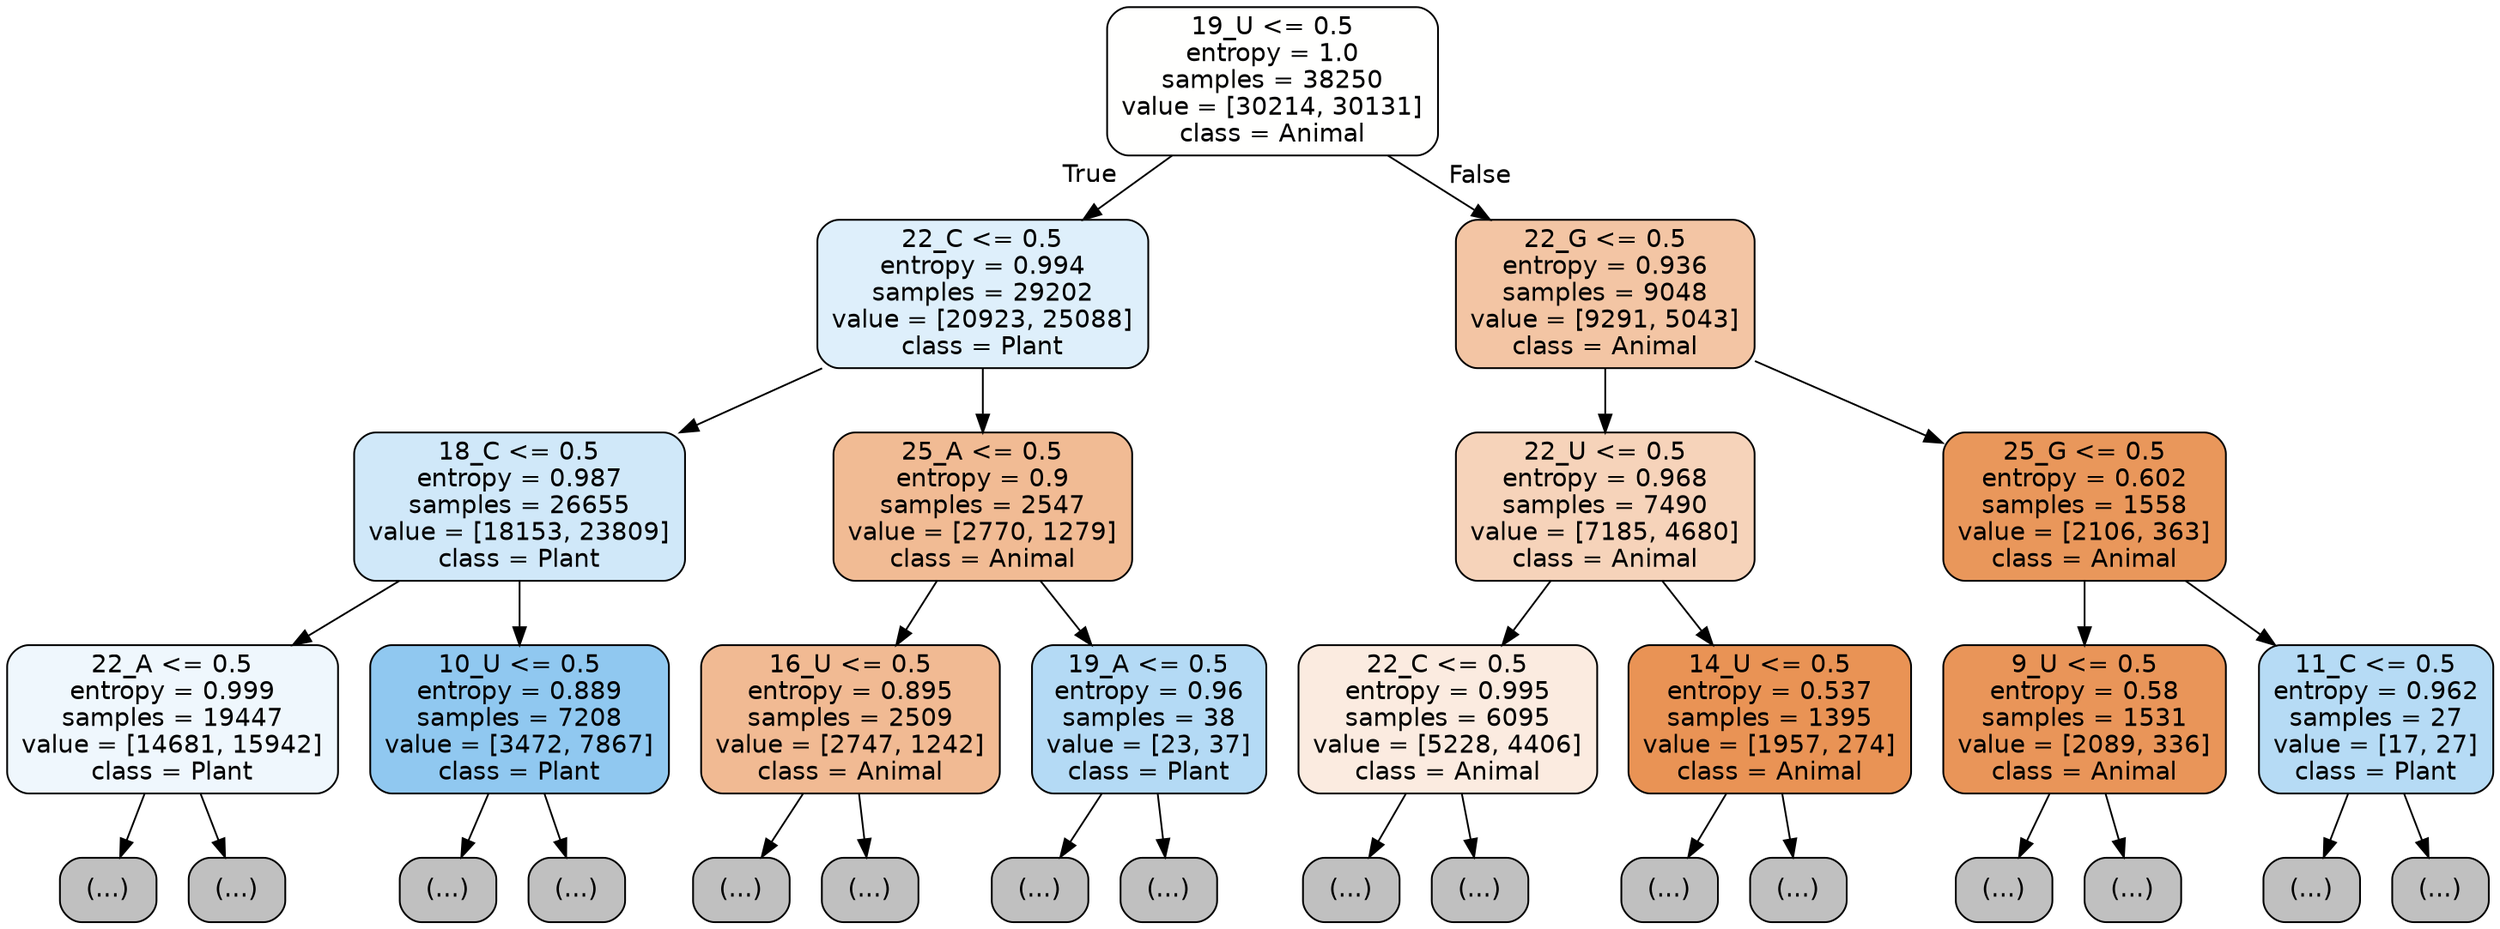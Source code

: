 digraph Tree {
node [shape=box, style="filled, rounded", color="black", fontname="helvetica"] ;
edge [fontname="helvetica"] ;
0 [label="19_U <= 0.5\nentropy = 1.0\nsamples = 38250\nvalue = [30214, 30131]\nclass = Animal", fillcolor="#fffffe"] ;
1 [label="22_C <= 0.5\nentropy = 0.994\nsamples = 29202\nvalue = [20923, 25088]\nclass = Plant", fillcolor="#deeffb"] ;
0 -> 1 [labeldistance=2.5, labelangle=45, headlabel="True"] ;
2 [label="18_C <= 0.5\nentropy = 0.987\nsamples = 26655\nvalue = [18153, 23809]\nclass = Plant", fillcolor="#d0e8f9"] ;
1 -> 2 ;
3 [label="22_A <= 0.5\nentropy = 0.999\nsamples = 19447\nvalue = [14681, 15942]\nclass = Plant", fillcolor="#eff7fd"] ;
2 -> 3 ;
4 [label="(...)", fillcolor="#C0C0C0"] ;
3 -> 4 ;
7535 [label="(...)", fillcolor="#C0C0C0"] ;
3 -> 7535 ;
8602 [label="10_U <= 0.5\nentropy = 0.889\nsamples = 7208\nvalue = [3472, 7867]\nclass = Plant", fillcolor="#90c8f0"] ;
2 -> 8602 ;
8603 [label="(...)", fillcolor="#C0C0C0"] ;
8602 -> 8603 ;
10418 [label="(...)", fillcolor="#C0C0C0"] ;
8602 -> 10418 ;
11045 [label="25_A <= 0.5\nentropy = 0.9\nsamples = 2547\nvalue = [2770, 1279]\nclass = Animal", fillcolor="#f1bb94"] ;
1 -> 11045 ;
11046 [label="16_U <= 0.5\nentropy = 0.895\nsamples = 2509\nvalue = [2747, 1242]\nclass = Animal", fillcolor="#f1ba93"] ;
11045 -> 11046 ;
11047 [label="(...)", fillcolor="#C0C0C0"] ;
11046 -> 11047 ;
11970 [label="(...)", fillcolor="#C0C0C0"] ;
11046 -> 11970 ;
12373 [label="19_A <= 0.5\nentropy = 0.96\nsamples = 38\nvalue = [23, 37]\nclass = Plant", fillcolor="#b4daf5"] ;
11045 -> 12373 ;
12374 [label="(...)", fillcolor="#C0C0C0"] ;
12373 -> 12374 ;
12391 [label="(...)", fillcolor="#C0C0C0"] ;
12373 -> 12391 ;
12396 [label="22_G <= 0.5\nentropy = 0.936\nsamples = 9048\nvalue = [9291, 5043]\nclass = Animal", fillcolor="#f3c5a4"] ;
0 -> 12396 [labeldistance=2.5, labelangle=-45, headlabel="False"] ;
12397 [label="22_U <= 0.5\nentropy = 0.968\nsamples = 7490\nvalue = [7185, 4680]\nclass = Animal", fillcolor="#f6d3ba"] ;
12396 -> 12397 ;
12398 [label="22_C <= 0.5\nentropy = 0.995\nsamples = 6095\nvalue = [5228, 4406]\nclass = Animal", fillcolor="#fbebe0"] ;
12397 -> 12398 ;
12399 [label="(...)", fillcolor="#C0C0C0"] ;
12398 -> 12399 ;
15184 [label="(...)", fillcolor="#C0C0C0"] ;
12398 -> 15184 ;
15673 [label="14_U <= 0.5\nentropy = 0.537\nsamples = 1395\nvalue = [1957, 274]\nclass = Animal", fillcolor="#e99355"] ;
12397 -> 15673 ;
15674 [label="(...)", fillcolor="#C0C0C0"] ;
15673 -> 15674 ;
15963 [label="(...)", fillcolor="#C0C0C0"] ;
15673 -> 15963 ;
16130 [label="25_G <= 0.5\nentropy = 0.602\nsamples = 1558\nvalue = [2106, 363]\nclass = Animal", fillcolor="#e9975b"] ;
12396 -> 16130 ;
16131 [label="9_U <= 0.5\nentropy = 0.58\nsamples = 1531\nvalue = [2089, 336]\nclass = Animal", fillcolor="#e99559"] ;
16130 -> 16131 ;
16132 [label="(...)", fillcolor="#C0C0C0"] ;
16131 -> 16132 ;
16471 [label="(...)", fillcolor="#C0C0C0"] ;
16131 -> 16471 ;
16604 [label="11_C <= 0.5\nentropy = 0.962\nsamples = 27\nvalue = [17, 27]\nclass = Plant", fillcolor="#b6dbf5"] ;
16130 -> 16604 ;
16605 [label="(...)", fillcolor="#C0C0C0"] ;
16604 -> 16605 ;
16618 [label="(...)", fillcolor="#C0C0C0"] ;
16604 -> 16618 ;
}
